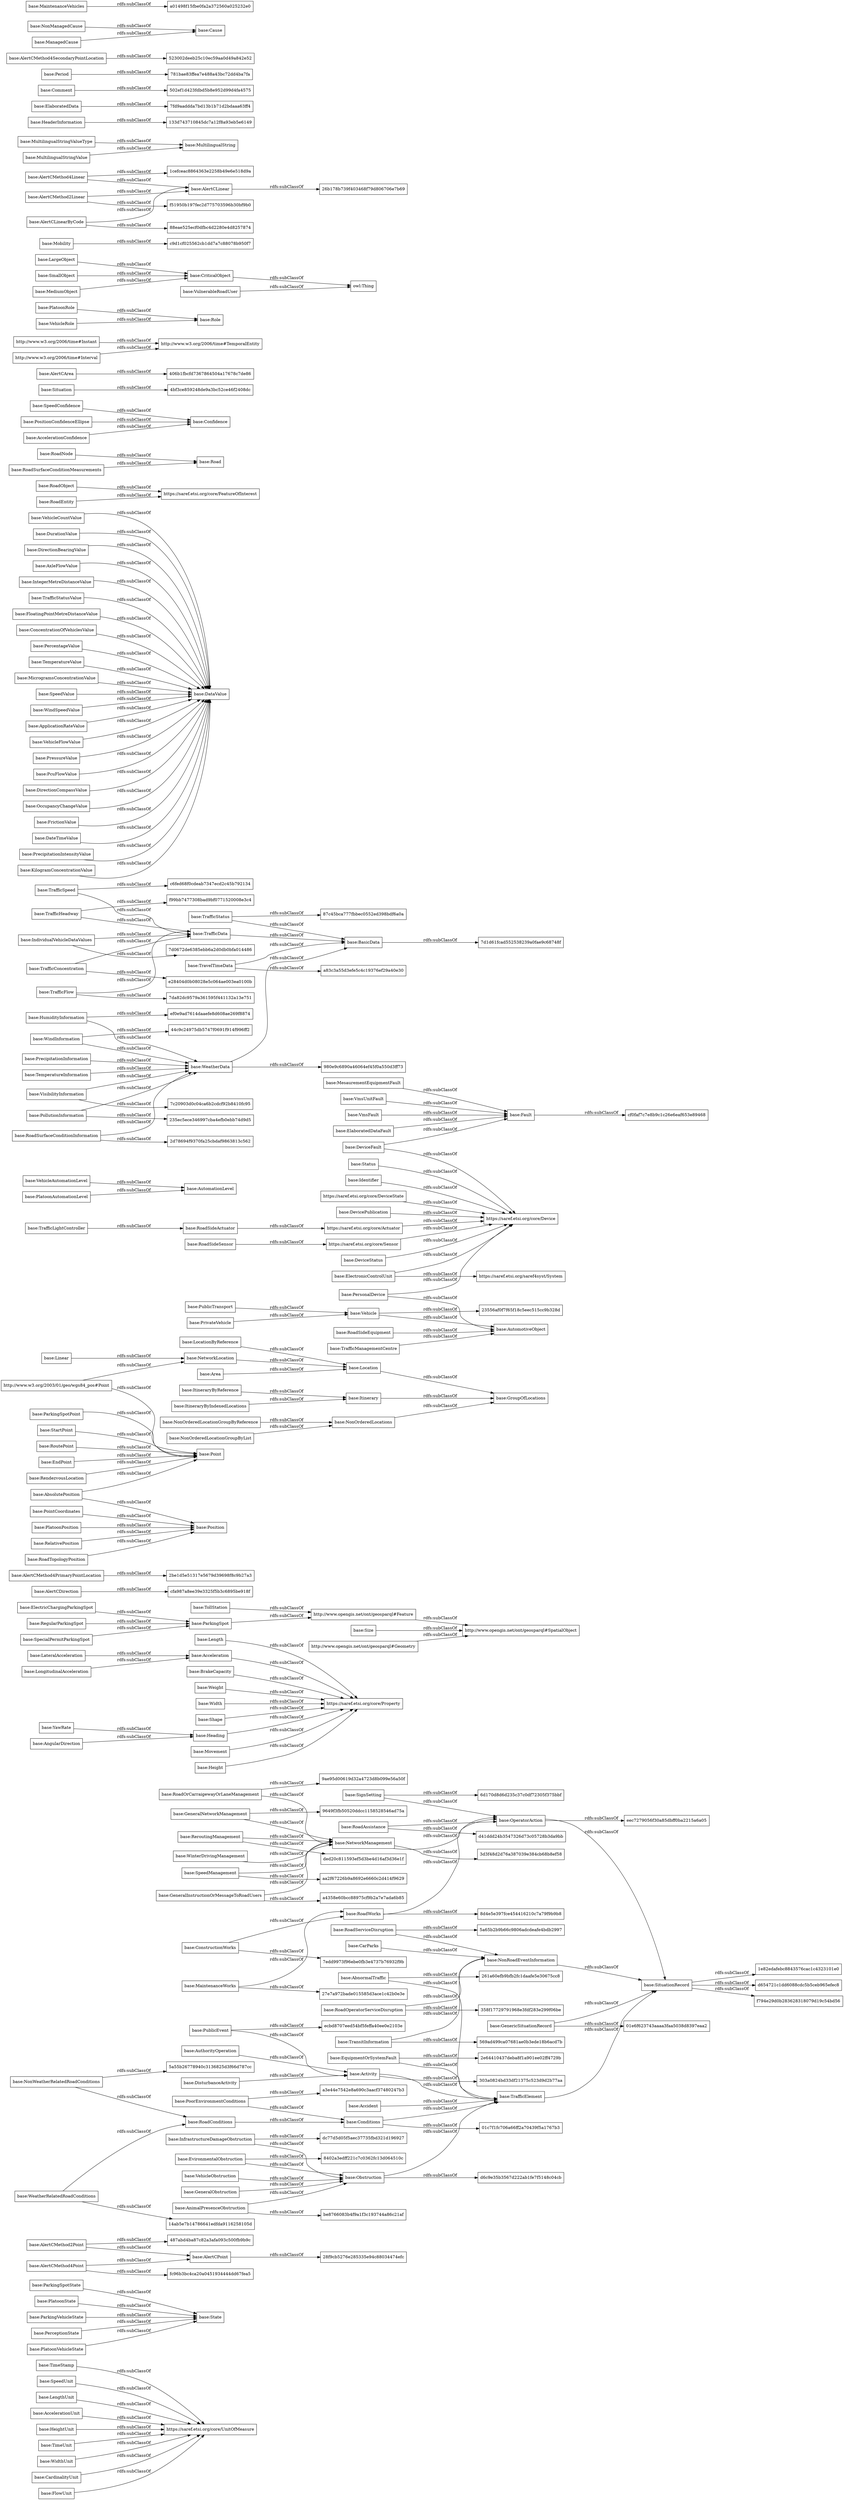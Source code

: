 digraph ar2dtool_diagram { 
rankdir=LR;
size="1000"
node [shape = rectangle, color="black"]; "base:TimeStamp" "base:ParkingSpotState" "base:AlertCMethod2Point" "base:PlatoonState" "base:WinterDrivingManagement" "base:Length" "base:NetworkManagement" "base:TollStation" "cfa987a8ee39e3325f5b3c6895be918f" "2be1d5e51317e5679d39698f8c9b27a3" "base:SignSetting" "261a60efb9bfb2fc1daafe5e30675cc8" "base:ItineraryByIndexedLocations" "base:VmsUnitFault" "base:PublicTransport" "base:VehicleAutomationLevel" "http://www.opengis.net/ont/geosparql#SpatialObject" "c6fed68f0cdeab7347ecd2c45b792134" "base:VehicleCountValue" "base:EvironmentalObstruction" "6d170d8d6d235c37c0df72305f375bbf" "base:DurationValue" "base:PointCoordinates" "base:HumidityInformation" "cf0faf7c7e8b9c1c26e6eaf653e89468" "base:GeneralNetworkManagement" "e28404d0b08028e5c064ae003ea0100b" "base:VmsFault" "base:Activity" "https://saref.etsi.org/core/FeatureOfInterest" "base:ElectricChargingParkingSpot" "base:WindInformation" "base:Vehicle" "base:InfrastructureDamageObstruction" "base:Road" "01c7f1fc706a66ff2a70439f5a1767b3" "base:SpeedConfidence" "base:SpeedUnit" "980e9c6890a46064ef45f0a550d3ff73" "base:Status" "base:PlatoonAutomationLevel" "base:PrecipitationInformation" "base:ParkingSpotPoint" "base:RoadSideSensor" "base:DirectionBearingValue" "base:Accident" "28f9cb5276e285335e94c88034474efc" "aa2f67226b9a8692e6660c2d414f9629" "base:AxleFlowValue" "base:DeviceFault" "base:RoadServiceDisruption" "base:RoadObject" "base:Situation" "base:RoadWorks" "fc96b3bc4ca20a0451934444dd67fea5" "base:IntegerMetreDistanceValue" "base:StartPoint" "base:Acceleration" "406b1fbcfd7367864504a17678c7de86" "base:RoadOrCarraigewayOrLaneManagement" "01e6f623743aaaa3faa5038d8397eaa2" "base:PlatoonPosition" "base:State" "7c20903d0c04ca6b2cdcf92b8410fc95" "base:RoutePoint" "87c45bca777fbbec0552ed398bdf6a0a" "base:TrafficHeadway" "base:NetworkLocation" "base:ReroutingManagement" "base:LengthUnit" "eec7279056f30a85dbff0ba2215a6a05" "base:NonWeatherRelatedRoadConditions" "base:RelativePosition" "base:TrafficData" "base:TrafficStatusValue" "base:TrafficStatus" "http://www.w3.org/2006/time#TemporalEntity" "base:RoadNode" "base:Identifier" "5a65b2b9b66c9806adcdeafe4bdb2997" "base:TransitInformation" "base:AlertCPoint" "base:FloatingPointMetreDistanceValue" "base:Role" "a3e44e7542e8a690c3aacf37480247b3" "http://www.w3.org/2003/01/geo/wgs84_pos#Point" "base:LargeObject" "base:Conditions" "base:RoadEntity" "base:BrakeCapacity" "base:AbnormalTraffic" "a4358e60bcc88975cf9b2a7e7ada6b85" "9ae95d00619d32a4723d8b099e56a50f" "7d1d61fcad552538239a0fae9c68748f" "base:EndPoint" "base:SituationRecord" "base:ConcentrationOfVehiclesValue" "c9d1cf025562cb1dd7a7c88078b950f7" "base:ParkingVehicleState" "235ec5ece346997cba4efb0ebb74d9d5" "base:RegularParkingSpot" "d41ddd24b3547326d73c05728b3da9bb" "base:Mobility" "2e64410437deba8f1a901ee02ff4729b" "base:AlertCMethod4PrimaryPointLocation" "base:RoadSurfaceConditionInformation" "358f17729791968e3fdf283e299f06be" "base:VehicleObstruction" "8402a3edff221c7c0362fc13d064510c" "base:PercentageValue" "1cefceac8864363e2258b49e6e518d9a" "base:AccelerationUnit" "ded20c811593ef5d3be4d16af3d36e1f" "base:RoadTopologyPosition" "base:TrafficElement" "3d3f48d2d76a387039e384cb68b8ef58" "https://saref.etsi.org/saref4syst/System" "base:SpeedManagement" "14ab5e7b14786641edfda9116258105d" "base:MultilingualString" "23556af0f7f65f18c5eec515cc9b328d" "base:PositionConfidenceEllipse" "base:HeightUnit" "base:AlertCMethod4Point" "base:BasicData" "base:TemperatureInformation" "133d743710845dc7a12f8a93eb5e6149" "base:Location" "base:TemperatureValue" "base:CriticalObject" "base:YawRate" "base:RoadSideActuator" "base:GroupOfLocations" "base:RoadOperatorServiceDisruption" "https://saref.etsi.org/core/DeviceState" "base:VulnerableRoadUser" "base:RoadSideEquipment" "5a55b26778940c3136825d3f66d787cc" "http://www.w3.org/2006/time#Instant" "base:SpecialPermitParkingSpot" "base:Area" "base:NonRoadEventInformation" "http://www.opengis.net/ont/geosparql#Feature" "base:ElaboratedData" "base:Weight" "base:DevicePublication" "be8766083b4f9a1f3c193744a86c21af" "base:LateralAcceleration" "base:Size" "base:PrivateVehicle" "base:PoorEnvironmentConditions" "http://www.w3.org/2006/time#Interval" "base:NonOrderedLocationGroupByList" "base:MicrogramsConcentrationValue" "44c9c24975db5747f0691f914f996ff2" "502ef1d423fdbd5b8e952d99d4fa4575" "base:SpeedValue" "base:WindSpeedValue" "base:TimeUnit" "base:PerceptionState" "base:GeneralInstructionOrMessageToRoadUsers" "base:TrafficLightController" "base:RendezvousLocation" "base:Linear" "base:PlatoonVehicleState" "base:SmallObject" "ef0e9ad7614daaefe8d608ae269f8874" "base:LocationByReference" "base:GenericSituationRecord" "base:EquipmentOrSystemFault" "7fd9aaddda7bd13b1b71d2bdaaa63ff4" "base:TravelTimeData" "base:WidthUnit" "base:AlertCMethod2Linear" "base:ApplicationRateValue" "569ad499ca07681ae0b3ede18b6acd7b" "base:AutomationLevel" "base:LongitudinalAcceleration" "7d0672de6385ebb6a2d0db0bfa014486" "781bae83ffea7e488a43bc72dd4ba7fa" "base:MultilingualStringValueType" "base:TrafficConcentration" "base:ElectronicControlUnit" "base:ItineraryByReference" "base:Period" "base:MediumObject" "base:Confidence" "f99bb7477308bad9bf0771520008e3c4" "7da82dc9579a361595f441132a13e751" "base:AlertCLinearByCode" "26b178b739f403468f79d806706e7b69" "base:AngularDirection" "base:AlertCMethod4SecondaryPointLocation" "https://saref.etsi.org/core/UnitOfMeasure" "dc77d5d05f5aec37735fbd321d196927" "base:Position" "base:VehicleFlowValue" "base:ConstructionWorks" "base:Width" "base:Shape" "88eae525ecf0dfbc4d2280e4d8257874" "d6c9e35b3567d222ab1fe7f5148c04cb" "base:AuthorityOperation" "base:PressureValue" "base:PcuFlowValue" "base:RoadAssistance" "base:VisibilityInformation" "https://saref.etsi.org/core/Actuator" "a83c3a55d3efe5c4c19376ef29a40e30" "base:RoadConditions" "base:AlertCMethod4Linear" "base:DataValue" "8d4e5e397fce454416210c7a79f9b9b8" "https://saref.etsi.org/core/Sensor" "base:DirectionCompassValue" "base:AnimalPresenceObstruction" "1e82edafebc8843576cac1c4323101e0" "base:AlertCArea" "base:Fault" "base:OccupancyChangeValue" "https://saref.etsi.org/core/Property" "base:RoadSurfaceConditionMeasurements" "base:Itinerary" "base:WeatherRelatedRoadConditions" "base:DisturbanceActivity" "base:CardinalityUnit" "base:GeneralObstruction" "base:PlatoonRole" "base:Comment" "base:AlertCLinear" "base:Point" "base:FrictionValue" "base:NonOrderedLocationGroupByReference" "7edd9973f96ebe0fb3e4737b76932f9b" "base:NonManagedCause" "base:AutomotiveObject" "d654721c1dd6088cdc5b5ceb965efec8" "base:ManagedCause" "base:PollutionInformation" "base:Obstruction" "base:HeaderInformation" "base:DateTimeValue" "base:MultilingualStringValue" "base:PublicEvent" "2d78694f9370fa25cbdaf9863813c562" "base:VehicleRole" "https://saref.etsi.org/core/Device" "523002deeb25c10ec59aa0d49a842e52" "base:TrafficFlow" "base:FlowUnit" "base:PersonalDevice" "base:AccelerationConfidence" "4bf3ce859248de9a3bc52ce46f2408dc" "f51950b197fec2d775703596b30bf9b0" "base:MaintenanceVehicles" "f794e29d0b283628318079d19c54bd56" "base:TrafficManagementCentre" "a01498f15fbe0fa2a372560a025232e0" "303a0824bd33df21375c523d9d2b77aa" "ecbd8707eed54bf5feffa40ee0e2103e" "base:NonOrderedLocations" "base:Cause" "base:OperatorAction" "base:ElaboratedDataFault" "base:PrecipitationIntensityValue" "base:MaintenanceWorks" "base:IndividualVehicleDataValues" "http://www.opengis.net/ont/geosparql#Geometry" "base:MesaurementEquipmentFault" "487abd4ba87c82a3afa093c500fb9b9c" "9649f3fb50520ddcc1158528546ad75a" "base:Heading" "base:TrafficSpeed" "base:WeatherData" "base:Movement" "base:AbsolutePosition" "27e7a972bade015585d3ace1c42b0e3e" "base:ParkingSpot" "base:KilogramConcentrationValue" "base:AlertCDirection" "base:DeviceStatus" "base:CarParks" "base:Height" ; /*classes style*/
	"base:DurationValue" -> "base:DataValue" [ label = "rdfs:subClassOf" ];
	"base:AlertCMethod2Point" -> "487abd4ba87c82a3afa093c500fb9b9c" [ label = "rdfs:subClassOf" ];
	"base:AlertCMethod2Point" -> "base:AlertCPoint" [ label = "rdfs:subClassOf" ];
	"base:DevicePublication" -> "https://saref.etsi.org/core/Device" [ label = "rdfs:subClassOf" ];
	"http://www.w3.org/2006/time#Instant" -> "http://www.w3.org/2006/time#TemporalEntity" [ label = "rdfs:subClassOf" ];
	"base:PressureValue" -> "base:DataValue" [ label = "rdfs:subClassOf" ];
	"base:RoadConditions" -> "base:Conditions" [ label = "rdfs:subClassOf" ];
	"base:SmallObject" -> "base:CriticalObject" [ label = "rdfs:subClassOf" ];
	"base:Comment" -> "502ef1d423fdbd5b8e952d99d4fa4575" [ label = "rdfs:subClassOf" ];
	"base:GenericSituationRecord" -> "01e6f623743aaaa3faa5038d8397eaa2" [ label = "rdfs:subClassOf" ];
	"base:GenericSituationRecord" -> "base:SituationRecord" [ label = "rdfs:subClassOf" ];
	"base:Length" -> "https://saref.etsi.org/core/Property" [ label = "rdfs:subClassOf" ];
	"base:AngularDirection" -> "base:Heading" [ label = "rdfs:subClassOf" ];
	"base:VehicleRole" -> "base:Role" [ label = "rdfs:subClassOf" ];
	"base:ReroutingManagement" -> "ded20c811593ef5d3be4d16af3d36e1f" [ label = "rdfs:subClassOf" ];
	"base:ReroutingManagement" -> "base:NetworkManagement" [ label = "rdfs:subClassOf" ];
	"base:PlatoonPosition" -> "base:Position" [ label = "rdfs:subClassOf" ];
	"base:AlertCLinearByCode" -> "88eae525ecf0dfbc4d2280e4d8257874" [ label = "rdfs:subClassOf" ];
	"base:AlertCLinearByCode" -> "base:AlertCLinear" [ label = "rdfs:subClassOf" ];
	"base:ParkingSpot" -> "http://www.opengis.net/ont/geosparql#Feature" [ label = "rdfs:subClassOf" ];
	"base:AlertCMethod2Linear" -> "f51950b197fec2d775703596b30bf9b0" [ label = "rdfs:subClassOf" ];
	"base:AlertCMethod2Linear" -> "base:AlertCLinear" [ label = "rdfs:subClassOf" ];
	"base:RoadObject" -> "https://saref.etsi.org/core/FeatureOfInterest" [ label = "rdfs:subClassOf" ];
	"base:GeneralInstructionOrMessageToRoadUsers" -> "a4358e60bcc88975cf9b2a7e7ada6b85" [ label = "rdfs:subClassOf" ];
	"base:GeneralInstructionOrMessageToRoadUsers" -> "base:NetworkManagement" [ label = "rdfs:subClassOf" ];
	"base:IntegerMetreDistanceValue" -> "base:DataValue" [ label = "rdfs:subClassOf" ];
	"base:MesaurementEquipmentFault" -> "base:Fault" [ label = "rdfs:subClassOf" ];
	"base:WindInformation" -> "44c9c24975db5747f0691f914f996ff2" [ label = "rdfs:subClassOf" ];
	"base:WindInformation" -> "base:WeatherData" [ label = "rdfs:subClassOf" ];
	"base:ElectronicControlUnit" -> "https://saref.etsi.org/core/Device" [ label = "rdfs:subClassOf" ];
	"base:ElectronicControlUnit" -> "https://saref.etsi.org/saref4syst/System" [ label = "rdfs:subClassOf" ];
	"base:Activity" -> "303a0824bd33df21375c523d9d2b77aa" [ label = "rdfs:subClassOf" ];
	"base:Activity" -> "base:TrafficElement" [ label = "rdfs:subClassOf" ];
	"base:Shape" -> "https://saref.etsi.org/core/Property" [ label = "rdfs:subClassOf" ];
	"base:SpeedValue" -> "base:DataValue" [ label = "rdfs:subClassOf" ];
	"http://www.w3.org/2006/time#Interval" -> "http://www.w3.org/2006/time#TemporalEntity" [ label = "rdfs:subClassOf" ];
	"base:Vehicle" -> "base:AutomotiveObject" [ label = "rdfs:subClassOf" ];
	"base:Vehicle" -> "23556af0f7f65f18c5eec515cc9b328d" [ label = "rdfs:subClassOf" ];
	"base:TemperatureValue" -> "base:DataValue" [ label = "rdfs:subClassOf" ];
	"base:FrictionValue" -> "base:DataValue" [ label = "rdfs:subClassOf" ];
	"base:RoadEntity" -> "https://saref.etsi.org/core/FeatureOfInterest" [ label = "rdfs:subClassOf" ];
	"base:TollStation" -> "http://www.opengis.net/ont/geosparql#Feature" [ label = "rdfs:subClassOf" ];
	"base:Period" -> "781bae83ffea7e488a43bc72dd4ba7fa" [ label = "rdfs:subClassOf" ];
	"base:AbnormalTraffic" -> "261a60efb9bfb2fc1daafe5e30675cc8" [ label = "rdfs:subClassOf" ];
	"base:AbnormalTraffic" -> "base:TrafficElement" [ label = "rdfs:subClassOf" ];
	"base:SpeedConfidence" -> "base:Confidence" [ label = "rdfs:subClassOf" ];
	"base:LocationByReference" -> "base:Location" [ label = "rdfs:subClassOf" ];
	"base:TrafficManagementCentre" -> "base:AutomotiveObject" [ label = "rdfs:subClassOf" ];
	"base:DeviceFault" -> "https://saref.etsi.org/core/Device" [ label = "rdfs:subClassOf" ];
	"base:DeviceFault" -> "base:Fault" [ label = "rdfs:subClassOf" ];
	"base:NonManagedCause" -> "base:Cause" [ label = "rdfs:subClassOf" ];
	"base:TrafficStatusValue" -> "base:DataValue" [ label = "rdfs:subClassOf" ];
	"base:RoadSideActuator" -> "https://saref.etsi.org/core/Actuator" [ label = "rdfs:subClassOf" ];
	"base:PcuFlowValue" -> "base:DataValue" [ label = "rdfs:subClassOf" ];
	"base:WidthUnit" -> "https://saref.etsi.org/core/UnitOfMeasure" [ label = "rdfs:subClassOf" ];
	"base:RoadSurfaceConditionInformation" -> "2d78694f9370fa25cbdaf9863813c562" [ label = "rdfs:subClassOf" ];
	"base:RoadSurfaceConditionInformation" -> "base:WeatherData" [ label = "rdfs:subClassOf" ];
	"base:YawRate" -> "base:Heading" [ label = "rdfs:subClassOf" ];
	"base:PublicTransport" -> "base:Vehicle" [ label = "rdfs:subClassOf" ];
	"base:Identifier" -> "https://saref.etsi.org/core/Device" [ label = "rdfs:subClassOf" ];
	"base:DirectionBearingValue" -> "base:DataValue" [ label = "rdfs:subClassOf" ];
	"base:AnimalPresenceObstruction" -> "be8766083b4f9a1f3c193744a86c21af" [ label = "rdfs:subClassOf" ];
	"base:AnimalPresenceObstruction" -> "base:Obstruction" [ label = "rdfs:subClassOf" ];
	"base:Movement" -> "https://saref.etsi.org/core/Property" [ label = "rdfs:subClassOf" ];
	"base:NonOrderedLocationGroupByReference" -> "base:NonOrderedLocations" [ label = "rdfs:subClassOf" ];
	"base:Weight" -> "https://saref.etsi.org/core/Property" [ label = "rdfs:subClassOf" ];
	"base:RoadNode" -> "base:Road" [ label = "rdfs:subClassOf" ];
	"base:GeneralNetworkManagement" -> "9649f3fb50520ddcc1158528546ad75a" [ label = "rdfs:subClassOf" ];
	"base:GeneralNetworkManagement" -> "base:NetworkManagement" [ label = "rdfs:subClassOf" ];
	"base:VehicleCountValue" -> "base:DataValue" [ label = "rdfs:subClassOf" ];
	"base:PercentageValue" -> "base:DataValue" [ label = "rdfs:subClassOf" ];
	"base:PrecipitationInformation" -> "base:WeatherData" [ label = "rdfs:subClassOf" ];
	"base:PlatoonRole" -> "base:Role" [ label = "rdfs:subClassOf" ];
	"base:TransitInformation" -> "569ad499ca07681ae0b3ede18b6acd7b" [ label = "rdfs:subClassOf" ];
	"base:TransitInformation" -> "base:NonRoadEventInformation" [ label = "rdfs:subClassOf" ];
	"base:AbsolutePosition" -> "base:Position" [ label = "rdfs:subClassOf" ];
	"base:AbsolutePosition" -> "base:Point" [ label = "rdfs:subClassOf" ];
	"base:SignSetting" -> "6d170d8d6d235c37c0df72305f375bbf" [ label = "rdfs:subClassOf" ];
	"base:SignSetting" -> "base:OperatorAction" [ label = "rdfs:subClassOf" ];
	"base:ElaboratedDataFault" -> "base:Fault" [ label = "rdfs:subClassOf" ];
	"base:AlertCLinear" -> "26b178b739f403468f79d806706e7b69" [ label = "rdfs:subClassOf" ];
	"base:MediumObject" -> "base:CriticalObject" [ label = "rdfs:subClassOf" ];
	"base:NetworkLocation" -> "base:Location" [ label = "rdfs:subClassOf" ];
	"base:Status" -> "https://saref.etsi.org/core/Device" [ label = "rdfs:subClassOf" ];
	"base:GeneralObstruction" -> "base:Obstruction" [ label = "rdfs:subClassOf" ];
	"base:MultilingualStringValueType" -> "base:MultilingualString" [ label = "rdfs:subClassOf" ];
	"base:Width" -> "https://saref.etsi.org/core/Property" [ label = "rdfs:subClassOf" ];
	"base:Itinerary" -> "base:GroupOfLocations" [ label = "rdfs:subClassOf" ];
	"base:TrafficFlow" -> "7da82dc9579a361595f441132a13e751" [ label = "rdfs:subClassOf" ];
	"base:TrafficFlow" -> "base:TrafficData" [ label = "rdfs:subClassOf" ];
	"base:RoadTopologyPosition" -> "base:Position" [ label = "rdfs:subClassOf" ];
	"base:CriticalObject" -> "owl:Thing" [ label = "rdfs:subClassOf" ];
	"base:TrafficLightController" -> "base:RoadSideActuator" [ label = "rdfs:subClassOf" ];
	"base:SituationRecord" -> "1e82edafebc8843576cac1c4323101e0" [ label = "rdfs:subClassOf" ];
	"base:SituationRecord" -> "d654721c1dd6088cdc5b5ceb965efec8" [ label = "rdfs:subClassOf" ];
	"base:SituationRecord" -> "f794e29d0b283628318079d19c54bd56" [ label = "rdfs:subClassOf" ];
	"base:Fault" -> "cf0faf7c7e8b9c1c26e6eaf653e89468" [ label = "rdfs:subClassOf" ];
	"base:ItineraryByIndexedLocations" -> "base:Itinerary" [ label = "rdfs:subClassOf" ];
	"base:ConcentrationOfVehiclesValue" -> "base:DataValue" [ label = "rdfs:subClassOf" ];
	"base:KilogramConcentrationValue" -> "base:DataValue" [ label = "rdfs:subClassOf" ];
	"base:RoutePoint" -> "base:Point" [ label = "rdfs:subClassOf" ];
	"base:BasicData" -> "7d1d61fcad552538239a0fae9c68748f" [ label = "rdfs:subClassOf" ];
	"base:EvironmentalObstruction" -> "8402a3edff221c7c0362fc13d064510c" [ label = "rdfs:subClassOf" ];
	"base:EvironmentalObstruction" -> "base:Obstruction" [ label = "rdfs:subClassOf" ];
	"base:LongitudinalAcceleration" -> "base:Acceleration" [ label = "rdfs:subClassOf" ];
	"base:AlertCMethod4SecondaryPointLocation" -> "523002deeb25c10ec59aa0d49a842e52" [ label = "rdfs:subClassOf" ];
	"base:PoorEnvironmentConditions" -> "a3e44e7542e8a690c3aacf37480247b3" [ label = "rdfs:subClassOf" ];
	"base:PoorEnvironmentConditions" -> "base:Conditions" [ label = "rdfs:subClassOf" ];
	"base:SpecialPermitParkingSpot" -> "base:ParkingSpot" [ label = "rdfs:subClassOf" ];
	"base:Mobility" -> "c9d1cf025562cb1dd7a7c88078b950f7" [ label = "rdfs:subClassOf" ];
	"base:EquipmentOrSystemFault" -> "2e64410437deba8f1a901ee02ff4729b" [ label = "rdfs:subClassOf" ];
	"base:EquipmentOrSystemFault" -> "base:TrafficElement" [ label = "rdfs:subClassOf" ];
	"base:Size" -> "http://www.opengis.net/ont/geosparql#SpatialObject" [ label = "rdfs:subClassOf" ];
	"base:TrafficStatus" -> "87c45bca777fbbec0552ed398bdf6a0a" [ label = "rdfs:subClassOf" ];
	"base:TrafficStatus" -> "base:BasicData" [ label = "rdfs:subClassOf" ];
	"base:Heading" -> "https://saref.etsi.org/core/Property" [ label = "rdfs:subClassOf" ];
	"base:PublicEvent" -> "ecbd8707eed54bf5feffa40ee0e2103e" [ label = "rdfs:subClassOf" ];
	"base:PublicEvent" -> "base:Activity" [ label = "rdfs:subClassOf" ];
	"base:TrafficData" -> "base:BasicData" [ label = "rdfs:subClassOf" ];
	"base:BrakeCapacity" -> "https://saref.etsi.org/core/Property" [ label = "rdfs:subClassOf" ];
	"https://saref.etsi.org/core/DeviceState" -> "https://saref.etsi.org/core/Device" [ label = "rdfs:subClassOf" ];
	"base:VmsUnitFault" -> "base:Fault" [ label = "rdfs:subClassOf" ];
	"base:PlatoonState" -> "base:State" [ label = "rdfs:subClassOf" ];
	"base:Accident" -> "base:TrafficElement" [ label = "rdfs:subClassOf" ];
	"base:AlertCMethod4Point" -> "fc96b3bc4ca20a0451934444dd67fea5" [ label = "rdfs:subClassOf" ];
	"base:AlertCMethod4Point" -> "base:AlertCPoint" [ label = "rdfs:subClassOf" ];
	"base:PlatoonVehicleState" -> "base:State" [ label = "rdfs:subClassOf" ];
	"base:RoadServiceDisruption" -> "5a65b2b9b66c9806adcdeafe4bdb2997" [ label = "rdfs:subClassOf" ];
	"base:RoadServiceDisruption" -> "base:NonRoadEventInformation" [ label = "rdfs:subClassOf" ];
	"base:TrafficSpeed" -> "c6fed68f0cdeab7347ecd2c45b792134" [ label = "rdfs:subClassOf" ];
	"base:TrafficSpeed" -> "base:TrafficData" [ label = "rdfs:subClassOf" ];
	"base:MaintenanceVehicles" -> "a01498f15fbe0fa2a372560a025232e0" [ label = "rdfs:subClassOf" ];
	"base:NonRoadEventInformation" -> "base:SituationRecord" [ label = "rdfs:subClassOf" ];
	"base:HeightUnit" -> "https://saref.etsi.org/core/UnitOfMeasure" [ label = "rdfs:subClassOf" ];
	"base:CardinalityUnit" -> "https://saref.etsi.org/core/UnitOfMeasure" [ label = "rdfs:subClassOf" ];
	"base:RendezvousLocation" -> "base:Point" [ label = "rdfs:subClassOf" ];
	"base:PointCoordinates" -> "base:Position" [ label = "rdfs:subClassOf" ];
	"base:ParkingVehicleState" -> "base:State" [ label = "rdfs:subClassOf" ];
	"base:NetworkManagement" -> "3d3f48d2d76a387039e384cb68b8ef58" [ label = "rdfs:subClassOf" ];
	"base:NetworkManagement" -> "base:OperatorAction" [ label = "rdfs:subClassOf" ];
	"base:DeviceStatus" -> "https://saref.etsi.org/core/Device" [ label = "rdfs:subClassOf" ];
	"base:ParkingSpotPoint" -> "base:Point" [ label = "rdfs:subClassOf" ];
	"base:TrafficElement" -> "base:SituationRecord" [ label = "rdfs:subClassOf" ];
	"base:ElaboratedData" -> "7fd9aaddda7bd13b1b71d2bdaaa63ff4" [ label = "rdfs:subClassOf" ];
	"base:AlertCMethod4Linear" -> "1cefceac8864363e2258b49e6e518d9a" [ label = "rdfs:subClassOf" ];
	"base:AlertCMethod4Linear" -> "base:AlertCLinear" [ label = "rdfs:subClassOf" ];
	"base:RelativePosition" -> "base:Position" [ label = "rdfs:subClassOf" ];
	"base:PersonalDevice" -> "https://saref.etsi.org/core/Device" [ label = "rdfs:subClassOf" ];
	"base:PersonalDevice" -> "base:AutomotiveObject" [ label = "rdfs:subClassOf" ];
	"base:Linear" -> "base:NetworkLocation" [ label = "rdfs:subClassOf" ];
	"base:ConstructionWorks" -> "7edd9973f96ebe0fb3e4737b76932f9b" [ label = "rdfs:subClassOf" ];
	"base:ConstructionWorks" -> "base:RoadWorks" [ label = "rdfs:subClassOf" ];
	"base:PrivateVehicle" -> "base:Vehicle" [ label = "rdfs:subClassOf" ];
	"base:PollutionInformation" -> "235ec5ece346997cba4efb0ebb74d9d5" [ label = "rdfs:subClassOf" ];
	"base:PollutionInformation" -> "base:WeatherData" [ label = "rdfs:subClassOf" ];
	"base:Height" -> "https://saref.etsi.org/core/Property" [ label = "rdfs:subClassOf" ];
	"base:WeatherRelatedRoadConditions" -> "14ab5e7b14786641edfda9116258105d" [ label = "rdfs:subClassOf" ];
	"base:WeatherRelatedRoadConditions" -> "base:RoadConditions" [ label = "rdfs:subClassOf" ];
	"base:DirectionCompassValue" -> "base:DataValue" [ label = "rdfs:subClassOf" ];
	"base:TravelTimeData" -> "a83c3a55d3efe5c4c19376ef29a40e30" [ label = "rdfs:subClassOf" ];
	"base:TravelTimeData" -> "base:BasicData" [ label = "rdfs:subClassOf" ];
	"base:NonWeatherRelatedRoadConditions" -> "5a55b26778940c3136825d3f66d787cc" [ label = "rdfs:subClassOf" ];
	"base:NonWeatherRelatedRoadConditions" -> "base:RoadConditions" [ label = "rdfs:subClassOf" ];
	"base:WeatherData" -> "980e9c6890a46064ef45f0a550d3ff73" [ label = "rdfs:subClassOf" ];
	"base:WeatherData" -> "base:BasicData" [ label = "rdfs:subClassOf" ];
	"base:LengthUnit" -> "https://saref.etsi.org/core/UnitOfMeasure" [ label = "rdfs:subClassOf" ];
	"base:PositionConfidenceEllipse" -> "base:Confidence" [ label = "rdfs:subClassOf" ];
	"base:ItineraryByReference" -> "base:Itinerary" [ label = "rdfs:subClassOf" ];
	"base:MicrogramsConcentrationValue" -> "base:DataValue" [ label = "rdfs:subClassOf" ];
	"base:RoadSurfaceConditionMeasurements" -> "base:Road" [ label = "rdfs:subClassOf" ];
	"base:AlertCPoint" -> "28f9cb5276e285335e94c88034474efc" [ label = "rdfs:subClassOf" ];
	"base:MultilingualStringValue" -> "base:MultilingualString" [ label = "rdfs:subClassOf" ];
	"base:TrafficConcentration" -> "e28404d0b08028e5c064ae003ea0100b" [ label = "rdfs:subClassOf" ];
	"base:TrafficConcentration" -> "base:TrafficData" [ label = "rdfs:subClassOf" ];
	"base:NonOrderedLocationGroupByList" -> "base:NonOrderedLocations" [ label = "rdfs:subClassOf" ];
	"base:PrecipitationIntensityValue" -> "base:DataValue" [ label = "rdfs:subClassOf" ];
	"base:Conditions" -> "01c7f1fc706a66ff2a70439f5a1767b3" [ label = "rdfs:subClassOf" ];
	"base:Conditions" -> "base:TrafficElement" [ label = "rdfs:subClassOf" ];
	"base:RoadWorks" -> "8d4e5e397fce454416210c7a79f9b9b8" [ label = "rdfs:subClassOf" ];
	"base:RoadWorks" -> "base:OperatorAction" [ label = "rdfs:subClassOf" ];
	"base:CarParks" -> "base:NonRoadEventInformation" [ label = "rdfs:subClassOf" ];
	"base:RoadSideEquipment" -> "base:AutomotiveObject" [ label = "rdfs:subClassOf" ];
	"base:SpeedUnit" -> "https://saref.etsi.org/core/UnitOfMeasure" [ label = "rdfs:subClassOf" ];
	"base:AxleFlowValue" -> "base:DataValue" [ label = "rdfs:subClassOf" ];
	"base:ApplicationRateValue" -> "base:DataValue" [ label = "rdfs:subClassOf" ];
	"base:TimeStamp" -> "https://saref.etsi.org/core/UnitOfMeasure" [ label = "rdfs:subClassOf" ];
	"base:LateralAcceleration" -> "base:Acceleration" [ label = "rdfs:subClassOf" ];
	"base:IndividualVehicleDataValues" -> "7d0672de6385ebb6a2d0db0bfa014486" [ label = "rdfs:subClassOf" ];
	"base:IndividualVehicleDataValues" -> "base:TrafficData" [ label = "rdfs:subClassOf" ];
	"base:VisibilityInformation" -> "7c20903d0c04ca6b2cdcf92b8410fc95" [ label = "rdfs:subClassOf" ];
	"base:VisibilityInformation" -> "base:WeatherData" [ label = "rdfs:subClassOf" ];
	"base:MaintenanceWorks" -> "27e7a972bade015585d3ace1c42b0e3e" [ label = "rdfs:subClassOf" ];
	"base:MaintenanceWorks" -> "base:RoadWorks" [ label = "rdfs:subClassOf" ];
	"http://www.w3.org/2003/01/geo/wgs84_pos#Point" -> "base:Point" [ label = "rdfs:subClassOf" ];
	"http://www.w3.org/2003/01/geo/wgs84_pos#Point" -> "base:NetworkLocation" [ label = "rdfs:subClassOf" ];
	"base:WindSpeedValue" -> "base:DataValue" [ label = "rdfs:subClassOf" ];
	"base:VehicleFlowValue" -> "base:DataValue" [ label = "rdfs:subClassOf" ];
	"base:RoadAssistance" -> "d41ddd24b3547326d73c05728b3da9bb" [ label = "rdfs:subClassOf" ];
	"base:RoadAssistance" -> "base:OperatorAction" [ label = "rdfs:subClassOf" ];
	"base:PerceptionState" -> "base:State" [ label = "rdfs:subClassOf" ];
	"base:NonOrderedLocations" -> "base:GroupOfLocations" [ label = "rdfs:subClassOf" ];
	"base:InfrastructureDamageObstruction" -> "dc77d5d05f5aec37735fbd321d196927" [ label = "rdfs:subClassOf" ];
	"base:InfrastructureDamageObstruction" -> "base:Obstruction" [ label = "rdfs:subClassOf" ];
	"base:ElectricChargingParkingSpot" -> "base:ParkingSpot" [ label = "rdfs:subClassOf" ];
	"base:Acceleration" -> "https://saref.etsi.org/core/Property" [ label = "rdfs:subClassOf" ];
	"base:ParkingSpotState" -> "base:State" [ label = "rdfs:subClassOf" ];
	"base:RoadOperatorServiceDisruption" -> "358f17729791968e3fdf283e299f06be" [ label = "rdfs:subClassOf" ];
	"base:RoadOperatorServiceDisruption" -> "base:NonRoadEventInformation" [ label = "rdfs:subClassOf" ];
	"base:RoadOrCarraigewayOrLaneManagement" -> "9ae95d00619d32a4723d8b099e56a50f" [ label = "rdfs:subClassOf" ];
	"base:RoadOrCarraigewayOrLaneManagement" -> "base:NetworkManagement" [ label = "rdfs:subClassOf" ];
	"base:SpeedManagement" -> "aa2f67226b9a8692e6660c2d414f9629" [ label = "rdfs:subClassOf" ];
	"base:SpeedManagement" -> "base:NetworkManagement" [ label = "rdfs:subClassOf" ];
	"base:StartPoint" -> "base:Point" [ label = "rdfs:subClassOf" ];
	"https://saref.etsi.org/core/Actuator" -> "https://saref.etsi.org/core/Device" [ label = "rdfs:subClassOf" ];
	"base:PlatoonAutomationLevel" -> "base:AutomationLevel" [ label = "rdfs:subClassOf" ];
	"base:DateTimeValue" -> "base:DataValue" [ label = "rdfs:subClassOf" ];
	"base:RoadSideSensor" -> "https://saref.etsi.org/core/Sensor" [ label = "rdfs:subClassOf" ];
	"base:HeaderInformation" -> "133d743710845dc7a12f8a93eb5e6149" [ label = "rdfs:subClassOf" ];
	"base:HumidityInformation" -> "ef0e9ad7614daaefe8d608ae269f8874" [ label = "rdfs:subClassOf" ];
	"base:HumidityInformation" -> "base:WeatherData" [ label = "rdfs:subClassOf" ];
	"base:Location" -> "base:GroupOfLocations" [ label = "rdfs:subClassOf" ];
	"base:LargeObject" -> "base:CriticalObject" [ label = "rdfs:subClassOf" ];
	"base:AccelerationUnit" -> "https://saref.etsi.org/core/UnitOfMeasure" [ label = "rdfs:subClassOf" ];
	"base:WinterDrivingManagement" -> "base:NetworkManagement" [ label = "rdfs:subClassOf" ];
	"base:ManagedCause" -> "base:Cause" [ label = "rdfs:subClassOf" ];
	"base:AuthorityOperation" -> "base:Activity" [ label = "rdfs:subClassOf" ];
	"base:FlowUnit" -> "https://saref.etsi.org/core/UnitOfMeasure" [ label = "rdfs:subClassOf" ];
	"base:Situation" -> "4bf3ce859248de9a3bc52ce46f2408dc" [ label = "rdfs:subClassOf" ];
	"base:VehicleAutomationLevel" -> "base:AutomationLevel" [ label = "rdfs:subClassOf" ];
	"base:Obstruction" -> "d6c9e35b3567d222ab1fe7f5148c04cb" [ label = "rdfs:subClassOf" ];
	"base:Obstruction" -> "base:TrafficElement" [ label = "rdfs:subClassOf" ];
	"base:AccelerationConfidence" -> "base:Confidence" [ label = "rdfs:subClassOf" ];
	"base:FloatingPointMetreDistanceValue" -> "base:DataValue" [ label = "rdfs:subClassOf" ];
	"base:DisturbanceActivity" -> "base:Activity" [ label = "rdfs:subClassOf" ];
	"base:RegularParkingSpot" -> "base:ParkingSpot" [ label = "rdfs:subClassOf" ];
	"base:VehicleObstruction" -> "base:Obstruction" [ label = "rdfs:subClassOf" ];
	"base:VmsFault" -> "base:Fault" [ label = "rdfs:subClassOf" ];
	"base:VulnerableRoadUser" -> "owl:Thing" [ label = "rdfs:subClassOf" ];
	"http://www.opengis.net/ont/geosparql#Feature" -> "http://www.opengis.net/ont/geosparql#SpatialObject" [ label = "rdfs:subClassOf" ];
	"base:OccupancyChangeValue" -> "base:DataValue" [ label = "rdfs:subClassOf" ];
	"base:AlertCArea" -> "406b1fbcfd7367864504a17678c7de86" [ label = "rdfs:subClassOf" ];
	"base:AlertCDirection" -> "cfa987a8ee39e3325f5b3c6895be918f" [ label = "rdfs:subClassOf" ];
	"base:AlertCMethod4PrimaryPointLocation" -> "2be1d5e51317e5679d39698f8c9b27a3" [ label = "rdfs:subClassOf" ];
	"https://saref.etsi.org/core/Sensor" -> "https://saref.etsi.org/core/Device" [ label = "rdfs:subClassOf" ];
	"base:OperatorAction" -> "eec7279056f30a85dbff0ba2215a6a05" [ label = "rdfs:subClassOf" ];
	"base:OperatorAction" -> "base:SituationRecord" [ label = "rdfs:subClassOf" ];
	"base:Area" -> "base:Location" [ label = "rdfs:subClassOf" ];
	"base:TimeUnit" -> "https://saref.etsi.org/core/UnitOfMeasure" [ label = "rdfs:subClassOf" ];
	"base:TrafficHeadway" -> "f99bb7477308bad9bf0771520008e3c4" [ label = "rdfs:subClassOf" ];
	"base:TrafficHeadway" -> "base:TrafficData" [ label = "rdfs:subClassOf" ];
	"http://www.opengis.net/ont/geosparql#Geometry" -> "http://www.opengis.net/ont/geosparql#SpatialObject" [ label = "rdfs:subClassOf" ];
	"base:TemperatureInformation" -> "base:WeatherData" [ label = "rdfs:subClassOf" ];
	"base:EndPoint" -> "base:Point" [ label = "rdfs:subClassOf" ];

}

